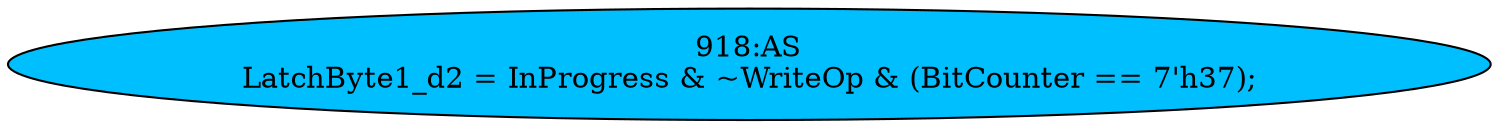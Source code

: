 strict digraph "" {
	node [label="\N"];
	"918:AS"	 [ast="<pyverilog.vparser.ast.Assign object at 0x7f415541d150>",
		def_var="['LatchByte1_d2']",
		fillcolor=deepskyblue,
		label="918:AS
LatchByte1_d2 = InProgress & ~WriteOp & (BitCounter == 7'h37);",
		statements="[]",
		style=filled,
		typ=Assign,
		use_var="['InProgress', 'WriteOp', 'BitCounter']"];
}
